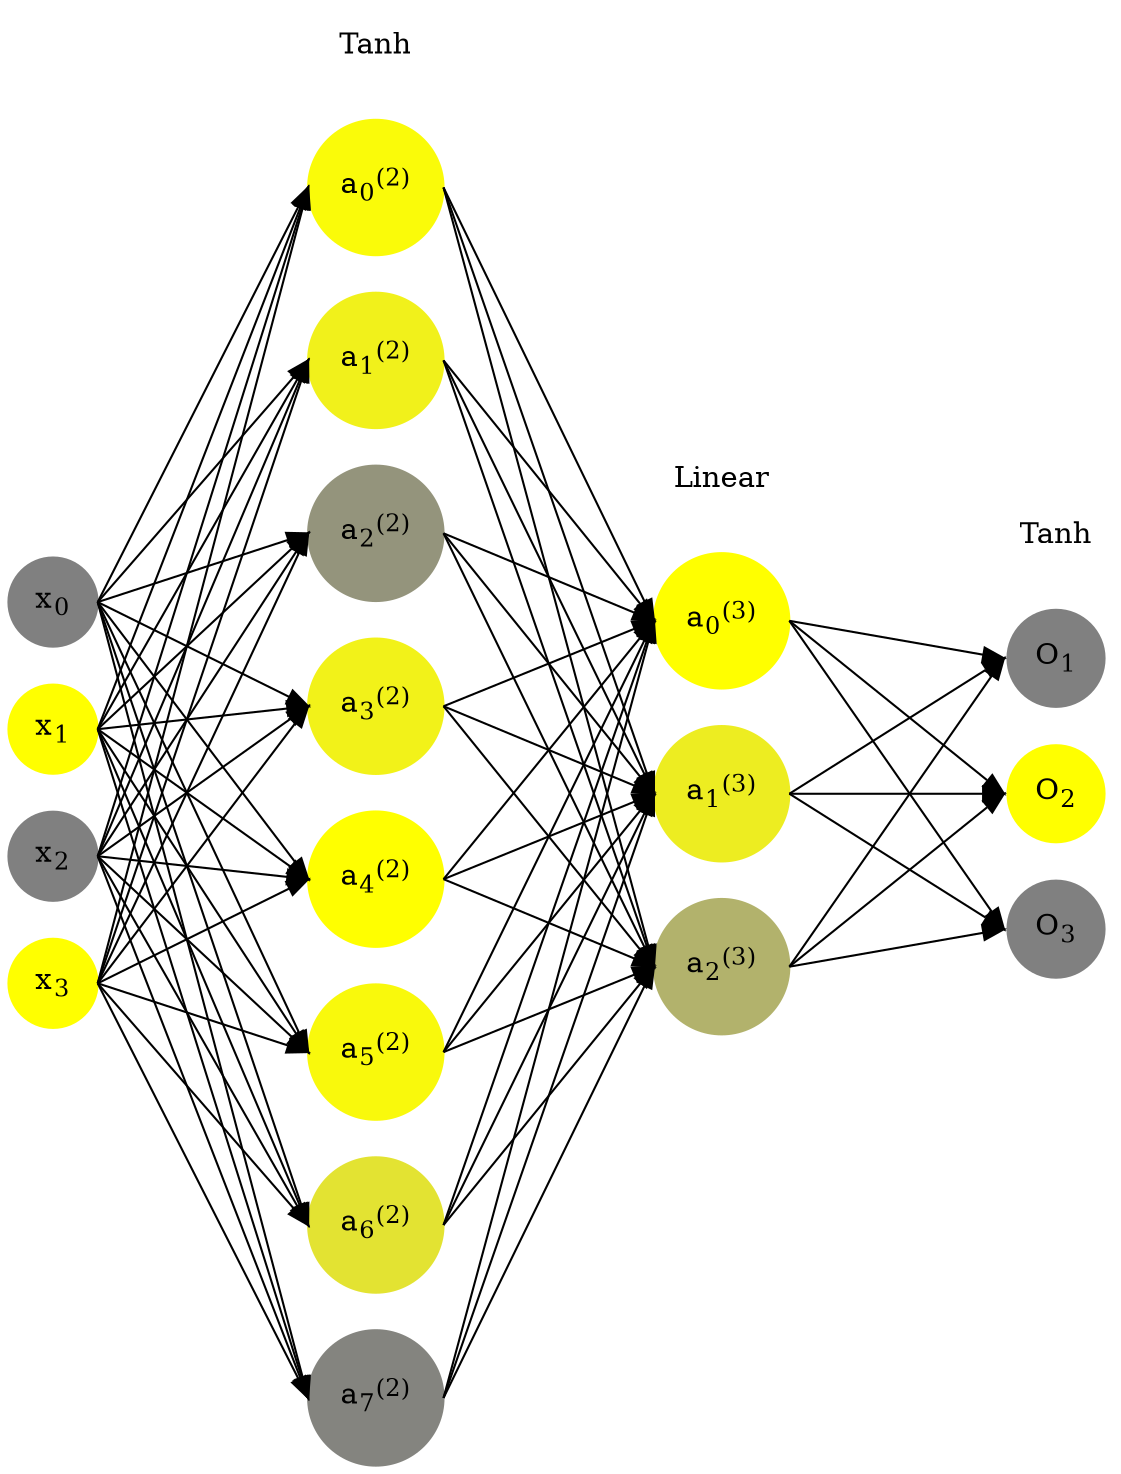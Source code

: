 digraph G {
	rankdir = LR;
	splines=false;
	edge[style=invis];
	ranksep= 1.4;
	{
	node [shape=circle, color="0.1667, 0.0, 0.5", style=filled, fillcolor="0.1667, 0.0, 0.5"];
	x0 [label=<x<sub>0</sub>>];
	}
	{
	node [shape=circle, color="0.1667, 1.0, 1.0", style=filled, fillcolor="0.1667, 1.0, 1.0"];
	x1 [label=<x<sub>1</sub>>];
	}
	{
	node [shape=circle, color="0.1667, 0.0, 0.5", style=filled, fillcolor="0.1667, 0.0, 0.5"];
	x2 [label=<x<sub>2</sub>>];
	}
	{
	node [shape=circle, color="0.1667, 1.0, 1.0", style=filled, fillcolor="0.1667, 1.0, 1.0"];
	x3 [label=<x<sub>3</sub>>];
	}
	{
	node [shape=circle, color="0.1667, 0.961077, 0.980539", style=filled, fillcolor="0.1667, 0.961077, 0.980539"];
	a02 [label=<a<sub>0</sub><sup>(2)</sup>>];
	}
	{
	node [shape=circle, color="0.1667, 0.885110, 0.942555", style=filled, fillcolor="0.1667, 0.885110, 0.942555"];
	a12 [label=<a<sub>1</sub><sup>(2)</sup>>];
	}
	{
	node [shape=circle, color="0.1667, 0.157379, 0.578689", style=filled, fillcolor="0.1667, 0.157379, 0.578689"];
	a22 [label=<a<sub>2</sub><sup>(2)</sup>>];
	}
	{
	node [shape=circle, color="0.1667, 0.893250, 0.946625", style=filled, fillcolor="0.1667, 0.893250, 0.946625"];
	a32 [label=<a<sub>3</sub><sup>(2)</sup>>];
	}
	{
	node [shape=circle, color="0.1667, 0.997399, 0.998699", style=filled, fillcolor="0.1667, 0.997399, 0.998699"];
	a42 [label=<a<sub>4</sub><sup>(2)</sup>>];
	}
	{
	node [shape=circle, color="0.1667, 0.950484, 0.975242", style=filled, fillcolor="0.1667, 0.950484, 0.975242"];
	a52 [label=<a<sub>5</sub><sup>(2)</sup>>];
	}
	{
	node [shape=circle, color="0.1667, 0.779267, 0.889634", style=filled, fillcolor="0.1667, 0.779267, 0.889634"];
	a62 [label=<a<sub>6</sub><sup>(2)</sup>>];
	}
	{
	node [shape=circle, color="0.1667, 0.033375, 0.516688", style=filled, fillcolor="0.1667, 0.033375, 0.516688"];
	a72 [label=<a<sub>7</sub><sup>(2)</sup>>];
	}
	{
	node [shape=circle, color="0.1667, 1.384340, 1.192170", style=filled, fillcolor="0.1667, 1.384340, 1.192170"];
	a03 [label=<a<sub>0</sub><sup>(3)</sup>>];
	}
	{
	node [shape=circle, color="0.1667, 0.858738, 0.929369", style=filled, fillcolor="0.1667, 0.858738, 0.929369"];
	a13 [label=<a<sub>1</sub><sup>(3)</sup>>];
	}
	{
	node [shape=circle, color="0.1667, 0.391081, 0.695540", style=filled, fillcolor="0.1667, 0.391081, 0.695540"];
	a23 [label=<a<sub>2</sub><sup>(3)</sup>>];
	}
	{
	node [shape=circle, color="0.1667, 0.0, 0.5", style=filled, fillcolor="0.1667, 0.0, 0.5"];
	O1 [label=<O<sub>1</sub>>];
	}
	{
	node [shape=circle, color="0.1667, 1.0, 1.0", style=filled, fillcolor="0.1667, 1.0, 1.0"];
	O2 [label=<O<sub>2</sub>>];
	}
	{
	node [shape=circle, color="0.1667, 0.0, 0.5", style=filled, fillcolor="0.1667, 0.0, 0.5"];
	O3 [label=<O<sub>3</sub>>];
	}
	{
	rank=same;
	x0->x1->x2->x3;
	}
	{
	rank=same;
	a02->a12->a22->a32->a42->a52->a62->a72;
	}
	{
	rank=same;
	a03->a13->a23;
	}
	{
	rank=same;
	O1->O2->O3;
	}
	l1 [shape=plaintext,label="Tanh"];
	l1->a02;
	{rank=same; l1;a02};
	l2 [shape=plaintext,label="Linear"];
	l2->a03;
	{rank=same; l2;a03};
	l3 [shape=plaintext,label="Tanh"];
	l3->O1;
	{rank=same; l3;O1};
edge[style=solid, tailport=e, headport=w];
	{x0;x1;x2;x3} -> {a02;a12;a22;a32;a42;a52;a62;a72};
	{a02;a12;a22;a32;a42;a52;a62;a72} -> {a03;a13;a23};
	{a03;a13;a23} -> {O1,O2,O3};
}